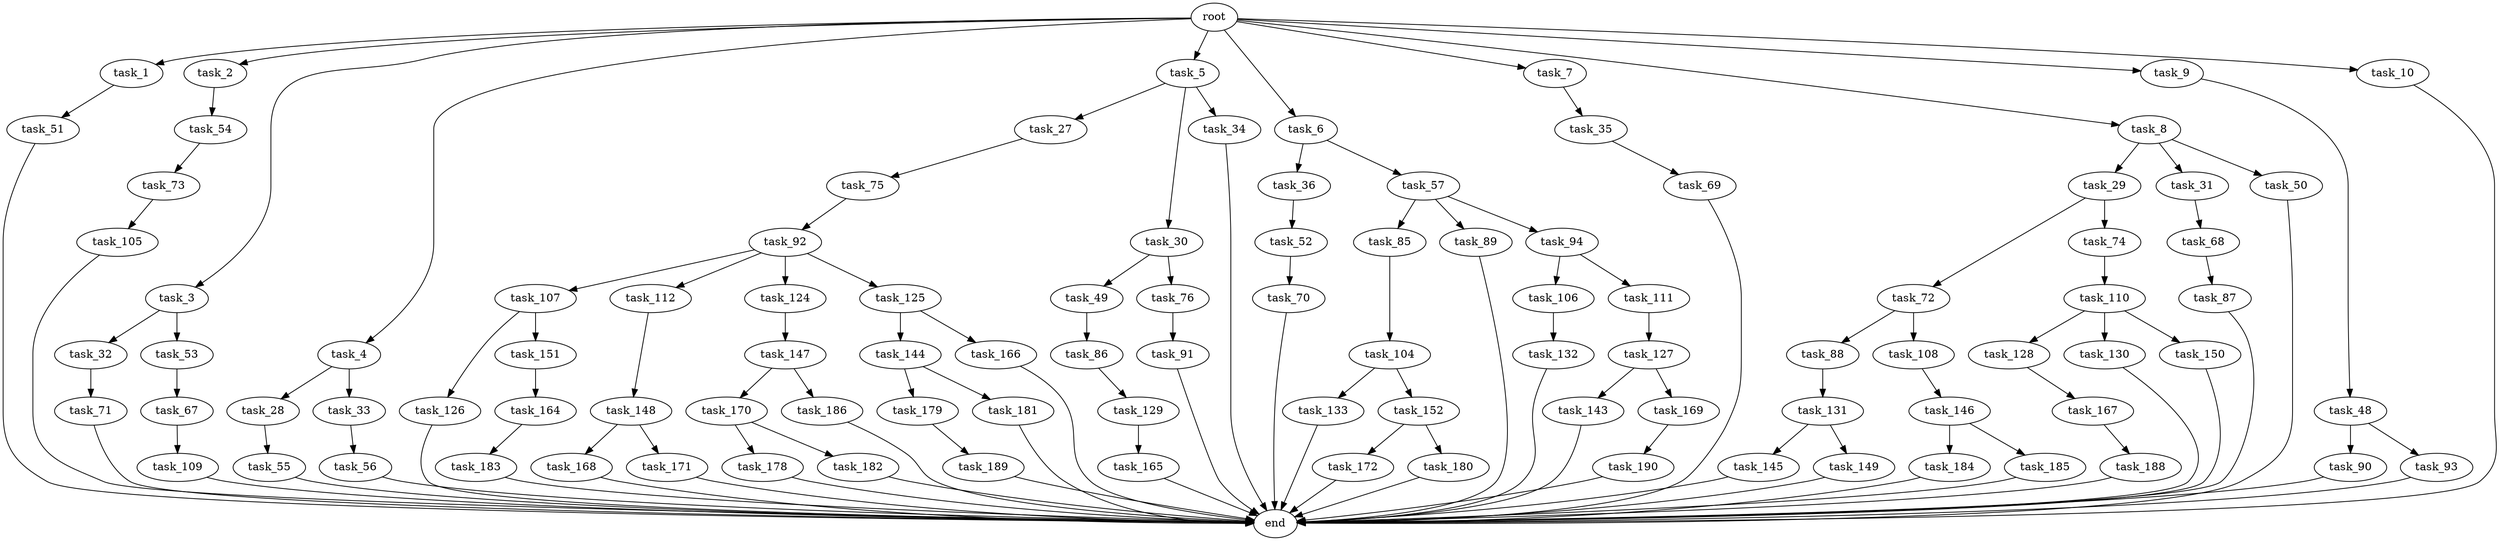 digraph G {
  root [size="0.000000"];
  task_1 [size="1.024000"];
  task_2 [size="1.024000"];
  task_3 [size="1.024000"];
  task_4 [size="1.024000"];
  task_5 [size="1.024000"];
  task_6 [size="1.024000"];
  task_7 [size="1.024000"];
  task_8 [size="1.024000"];
  task_9 [size="1.024000"];
  task_10 [size="1.024000"];
  task_27 [size="695784701.952000"];
  task_28 [size="34359738.368000"];
  task_29 [size="309237645.312000"];
  task_30 [size="695784701.952000"];
  task_31 [size="309237645.312000"];
  task_32 [size="420906795.008000"];
  task_33 [size="34359738.368000"];
  task_34 [size="695784701.952000"];
  task_35 [size="695784701.952000"];
  task_36 [size="77309411.328000"];
  task_48 [size="549755813.888000"];
  task_49 [size="137438953.472000"];
  task_50 [size="309237645.312000"];
  task_51 [size="695784701.952000"];
  task_52 [size="858993459.200000"];
  task_53 [size="420906795.008000"];
  task_54 [size="77309411.328000"];
  task_55 [size="77309411.328000"];
  task_56 [size="214748364.800000"];
  task_57 [size="77309411.328000"];
  task_67 [size="549755813.888000"];
  task_68 [size="858993459.200000"];
  task_69 [size="137438953.472000"];
  task_70 [size="549755813.888000"];
  task_71 [size="137438953.472000"];
  task_72 [size="309237645.312000"];
  task_73 [size="695784701.952000"];
  task_74 [size="309237645.312000"];
  task_75 [size="137438953.472000"];
  task_76 [size="137438953.472000"];
  task_85 [size="858993459.200000"];
  task_86 [size="858993459.200000"];
  task_87 [size="214748364.800000"];
  task_88 [size="309237645.312000"];
  task_89 [size="858993459.200000"];
  task_90 [size="549755813.888000"];
  task_91 [size="77309411.328000"];
  task_92 [size="420906795.008000"];
  task_93 [size="549755813.888000"];
  task_94 [size="858993459.200000"];
  task_104 [size="549755813.888000"];
  task_105 [size="137438953.472000"];
  task_106 [size="77309411.328000"];
  task_107 [size="137438953.472000"];
  task_108 [size="309237645.312000"];
  task_109 [size="695784701.952000"];
  task_110 [size="77309411.328000"];
  task_111 [size="77309411.328000"];
  task_112 [size="137438953.472000"];
  task_124 [size="137438953.472000"];
  task_125 [size="137438953.472000"];
  task_126 [size="549755813.888000"];
  task_127 [size="34359738.368000"];
  task_128 [size="214748364.800000"];
  task_129 [size="77309411.328000"];
  task_130 [size="214748364.800000"];
  task_131 [size="549755813.888000"];
  task_132 [size="34359738.368000"];
  task_133 [size="309237645.312000"];
  task_143 [size="137438953.472000"];
  task_144 [size="420906795.008000"];
  task_145 [size="214748364.800000"];
  task_146 [size="214748364.800000"];
  task_147 [size="137438953.472000"];
  task_148 [size="309237645.312000"];
  task_149 [size="214748364.800000"];
  task_150 [size="214748364.800000"];
  task_151 [size="549755813.888000"];
  task_152 [size="309237645.312000"];
  task_164 [size="214748364.800000"];
  task_165 [size="858993459.200000"];
  task_166 [size="420906795.008000"];
  task_167 [size="137438953.472000"];
  task_168 [size="77309411.328000"];
  task_169 [size="137438953.472000"];
  task_170 [size="309237645.312000"];
  task_171 [size="77309411.328000"];
  task_172 [size="420906795.008000"];
  task_178 [size="695784701.952000"];
  task_179 [size="34359738.368000"];
  task_180 [size="420906795.008000"];
  task_181 [size="34359738.368000"];
  task_182 [size="695784701.952000"];
  task_183 [size="214748364.800000"];
  task_184 [size="77309411.328000"];
  task_185 [size="77309411.328000"];
  task_186 [size="309237645.312000"];
  task_188 [size="77309411.328000"];
  task_189 [size="549755813.888000"];
  task_190 [size="137438953.472000"];
  end [size="0.000000"];

  root -> task_1 [size="1.000000"];
  root -> task_2 [size="1.000000"];
  root -> task_3 [size="1.000000"];
  root -> task_4 [size="1.000000"];
  root -> task_5 [size="1.000000"];
  root -> task_6 [size="1.000000"];
  root -> task_7 [size="1.000000"];
  root -> task_8 [size="1.000000"];
  root -> task_9 [size="1.000000"];
  root -> task_10 [size="1.000000"];
  task_1 -> task_51 [size="679477248.000000"];
  task_2 -> task_54 [size="75497472.000000"];
  task_3 -> task_32 [size="411041792.000000"];
  task_3 -> task_53 [size="411041792.000000"];
  task_4 -> task_28 [size="33554432.000000"];
  task_4 -> task_33 [size="33554432.000000"];
  task_5 -> task_27 [size="679477248.000000"];
  task_5 -> task_30 [size="679477248.000000"];
  task_5 -> task_34 [size="679477248.000000"];
  task_6 -> task_36 [size="75497472.000000"];
  task_6 -> task_57 [size="75497472.000000"];
  task_7 -> task_35 [size="679477248.000000"];
  task_8 -> task_29 [size="301989888.000000"];
  task_8 -> task_31 [size="301989888.000000"];
  task_8 -> task_50 [size="301989888.000000"];
  task_9 -> task_48 [size="536870912.000000"];
  task_10 -> end [size="1.000000"];
  task_27 -> task_75 [size="134217728.000000"];
  task_28 -> task_55 [size="75497472.000000"];
  task_29 -> task_72 [size="301989888.000000"];
  task_29 -> task_74 [size="301989888.000000"];
  task_30 -> task_49 [size="134217728.000000"];
  task_30 -> task_76 [size="134217728.000000"];
  task_31 -> task_68 [size="838860800.000000"];
  task_32 -> task_71 [size="134217728.000000"];
  task_33 -> task_56 [size="209715200.000000"];
  task_34 -> end [size="1.000000"];
  task_35 -> task_69 [size="134217728.000000"];
  task_36 -> task_52 [size="838860800.000000"];
  task_48 -> task_90 [size="536870912.000000"];
  task_48 -> task_93 [size="536870912.000000"];
  task_49 -> task_86 [size="838860800.000000"];
  task_50 -> end [size="1.000000"];
  task_51 -> end [size="1.000000"];
  task_52 -> task_70 [size="536870912.000000"];
  task_53 -> task_67 [size="536870912.000000"];
  task_54 -> task_73 [size="679477248.000000"];
  task_55 -> end [size="1.000000"];
  task_56 -> end [size="1.000000"];
  task_57 -> task_85 [size="838860800.000000"];
  task_57 -> task_89 [size="838860800.000000"];
  task_57 -> task_94 [size="838860800.000000"];
  task_67 -> task_109 [size="679477248.000000"];
  task_68 -> task_87 [size="209715200.000000"];
  task_69 -> end [size="1.000000"];
  task_70 -> end [size="1.000000"];
  task_71 -> end [size="1.000000"];
  task_72 -> task_88 [size="301989888.000000"];
  task_72 -> task_108 [size="301989888.000000"];
  task_73 -> task_105 [size="134217728.000000"];
  task_74 -> task_110 [size="75497472.000000"];
  task_75 -> task_92 [size="411041792.000000"];
  task_76 -> task_91 [size="75497472.000000"];
  task_85 -> task_104 [size="536870912.000000"];
  task_86 -> task_129 [size="75497472.000000"];
  task_87 -> end [size="1.000000"];
  task_88 -> task_131 [size="536870912.000000"];
  task_89 -> end [size="1.000000"];
  task_90 -> end [size="1.000000"];
  task_91 -> end [size="1.000000"];
  task_92 -> task_107 [size="134217728.000000"];
  task_92 -> task_112 [size="134217728.000000"];
  task_92 -> task_124 [size="134217728.000000"];
  task_92 -> task_125 [size="134217728.000000"];
  task_93 -> end [size="1.000000"];
  task_94 -> task_106 [size="75497472.000000"];
  task_94 -> task_111 [size="75497472.000000"];
  task_104 -> task_133 [size="301989888.000000"];
  task_104 -> task_152 [size="301989888.000000"];
  task_105 -> end [size="1.000000"];
  task_106 -> task_132 [size="33554432.000000"];
  task_107 -> task_126 [size="536870912.000000"];
  task_107 -> task_151 [size="536870912.000000"];
  task_108 -> task_146 [size="209715200.000000"];
  task_109 -> end [size="1.000000"];
  task_110 -> task_128 [size="209715200.000000"];
  task_110 -> task_130 [size="209715200.000000"];
  task_110 -> task_150 [size="209715200.000000"];
  task_111 -> task_127 [size="33554432.000000"];
  task_112 -> task_148 [size="301989888.000000"];
  task_124 -> task_147 [size="134217728.000000"];
  task_125 -> task_144 [size="411041792.000000"];
  task_125 -> task_166 [size="411041792.000000"];
  task_126 -> end [size="1.000000"];
  task_127 -> task_143 [size="134217728.000000"];
  task_127 -> task_169 [size="134217728.000000"];
  task_128 -> task_167 [size="134217728.000000"];
  task_129 -> task_165 [size="838860800.000000"];
  task_130 -> end [size="1.000000"];
  task_131 -> task_145 [size="209715200.000000"];
  task_131 -> task_149 [size="209715200.000000"];
  task_132 -> end [size="1.000000"];
  task_133 -> end [size="1.000000"];
  task_143 -> end [size="1.000000"];
  task_144 -> task_179 [size="33554432.000000"];
  task_144 -> task_181 [size="33554432.000000"];
  task_145 -> end [size="1.000000"];
  task_146 -> task_184 [size="75497472.000000"];
  task_146 -> task_185 [size="75497472.000000"];
  task_147 -> task_170 [size="301989888.000000"];
  task_147 -> task_186 [size="301989888.000000"];
  task_148 -> task_168 [size="75497472.000000"];
  task_148 -> task_171 [size="75497472.000000"];
  task_149 -> end [size="1.000000"];
  task_150 -> end [size="1.000000"];
  task_151 -> task_164 [size="209715200.000000"];
  task_152 -> task_172 [size="411041792.000000"];
  task_152 -> task_180 [size="411041792.000000"];
  task_164 -> task_183 [size="209715200.000000"];
  task_165 -> end [size="1.000000"];
  task_166 -> end [size="1.000000"];
  task_167 -> task_188 [size="75497472.000000"];
  task_168 -> end [size="1.000000"];
  task_169 -> task_190 [size="134217728.000000"];
  task_170 -> task_178 [size="679477248.000000"];
  task_170 -> task_182 [size="679477248.000000"];
  task_171 -> end [size="1.000000"];
  task_172 -> end [size="1.000000"];
  task_178 -> end [size="1.000000"];
  task_179 -> task_189 [size="536870912.000000"];
  task_180 -> end [size="1.000000"];
  task_181 -> end [size="1.000000"];
  task_182 -> end [size="1.000000"];
  task_183 -> end [size="1.000000"];
  task_184 -> end [size="1.000000"];
  task_185 -> end [size="1.000000"];
  task_186 -> end [size="1.000000"];
  task_188 -> end [size="1.000000"];
  task_189 -> end [size="1.000000"];
  task_190 -> end [size="1.000000"];
}
